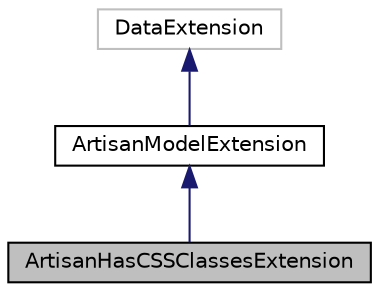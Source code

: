 digraph "ArtisanHasCSSClassesExtension"
{
  edge [fontname="Helvetica",fontsize="10",labelfontname="Helvetica",labelfontsize="10"];
  node [fontname="Helvetica",fontsize="10",shape=record];
  Node1 [label="ArtisanHasCSSClassesExtension",height=0.2,width=0.4,color="black", fillcolor="grey75", style="filled", fontcolor="black"];
  Node2 -> Node1 [dir="back",color="midnightblue",fontsize="10",style="solid",fontname="Helvetica"];
  Node2 [label="ArtisanModelExtension",height=0.2,width=0.4,color="black", fillcolor="white", style="filled",URL="$class_artisan_model_extension.html"];
  Node3 -> Node2 [dir="back",color="midnightblue",fontsize="10",style="solid",fontname="Helvetica"];
  Node3 [label="DataExtension",height=0.2,width=0.4,color="grey75", fillcolor="white", style="filled"];
}
